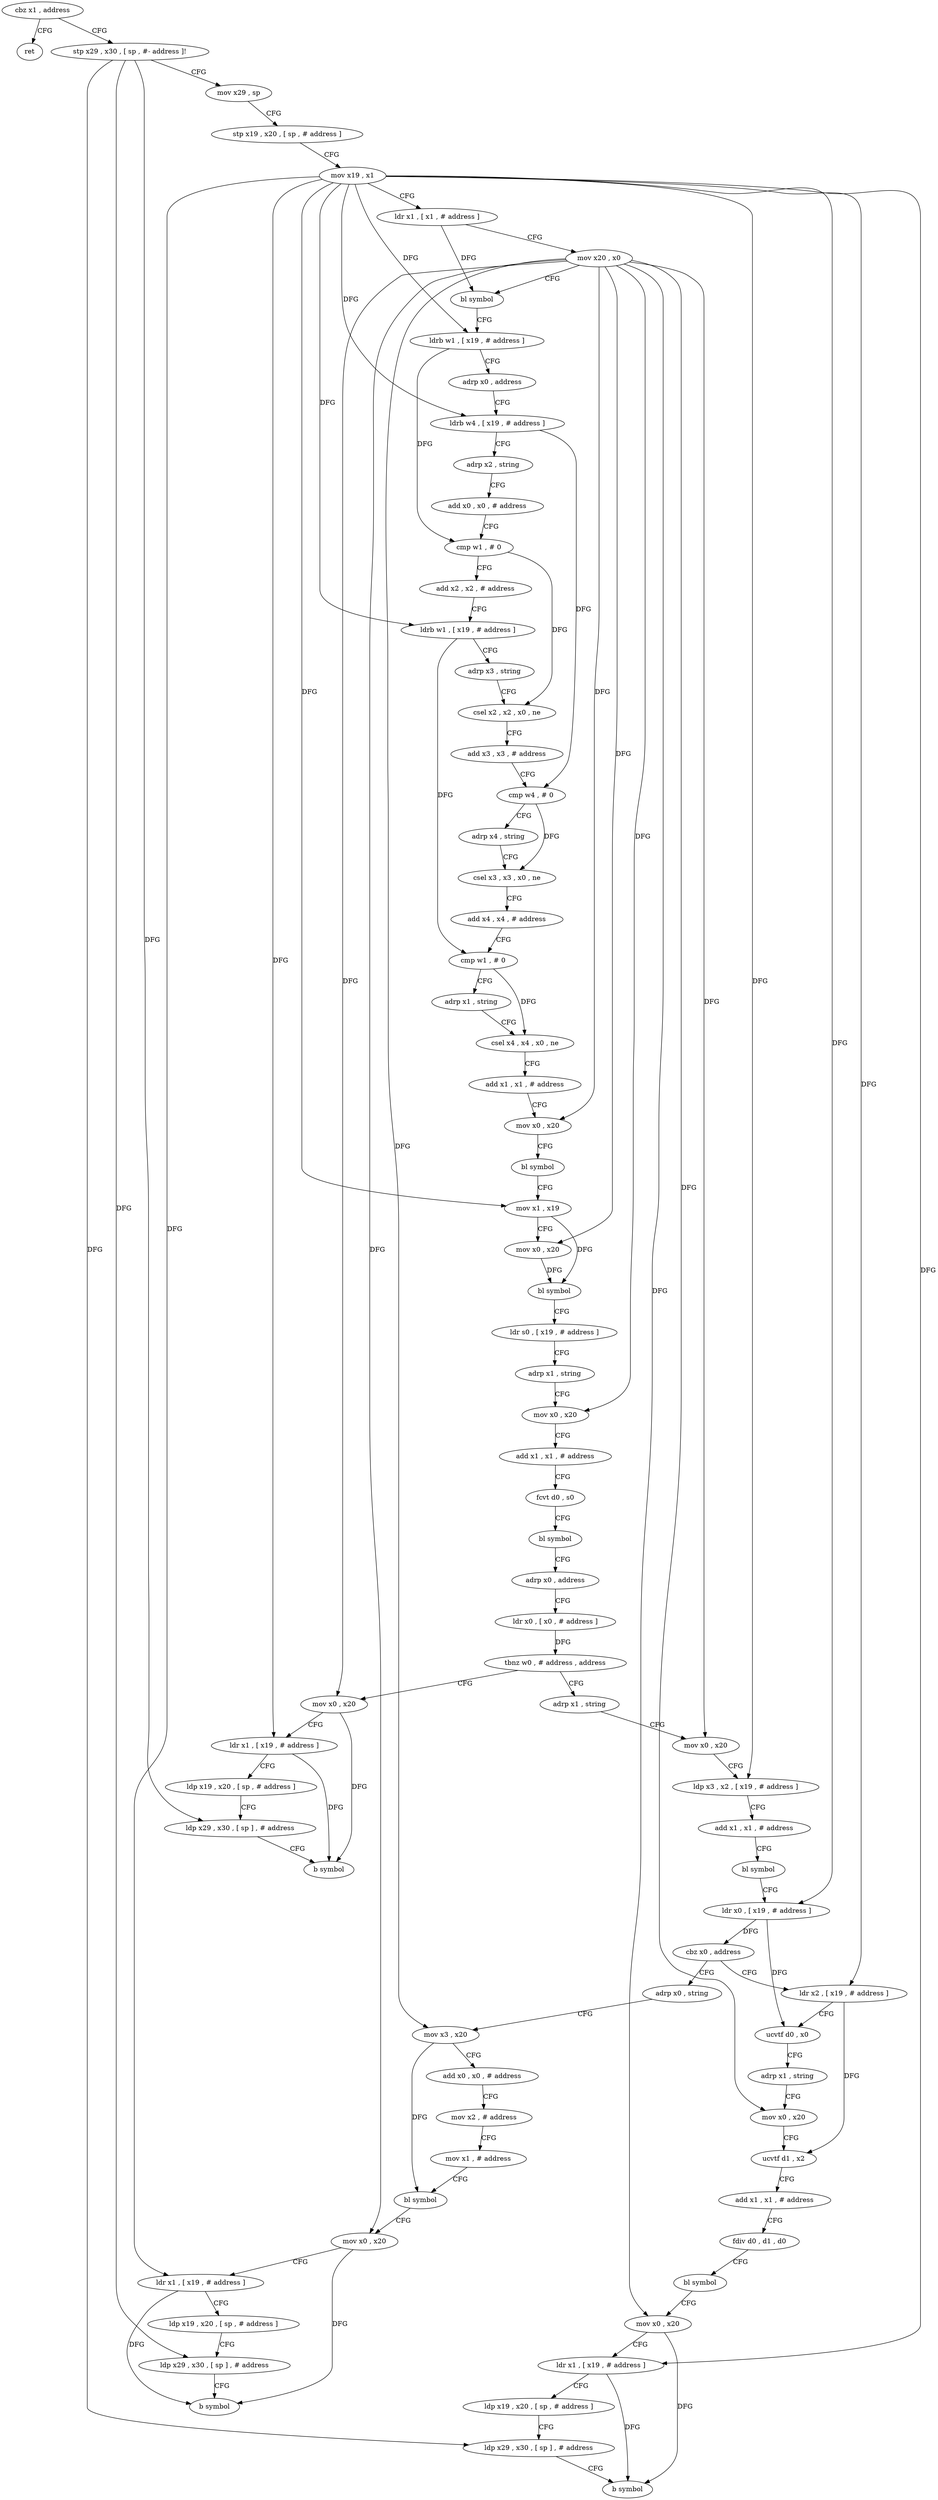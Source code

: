 digraph "func" {
"4218560" [label = "cbz x1 , address" ]
"4218824" [label = "ret" ]
"4218564" [label = "stp x29 , x30 , [ sp , #- address ]!" ]
"4218568" [label = "mov x29 , sp" ]
"4218572" [label = "stp x19 , x20 , [ sp , # address ]" ]
"4218576" [label = "mov x19 , x1" ]
"4218580" [label = "ldr x1 , [ x1 , # address ]" ]
"4218584" [label = "mov x20 , x0" ]
"4218588" [label = "bl symbol" ]
"4218592" [label = "ldrb w1 , [ x19 , # address ]" ]
"4218596" [label = "adrp x0 , address" ]
"4218600" [label = "ldrb w4 , [ x19 , # address ]" ]
"4218604" [label = "adrp x2 , string" ]
"4218608" [label = "add x0 , x0 , # address" ]
"4218612" [label = "cmp w1 , # 0" ]
"4218616" [label = "add x2 , x2 , # address" ]
"4218620" [label = "ldrb w1 , [ x19 , # address ]" ]
"4218624" [label = "adrp x3 , string" ]
"4218628" [label = "csel x2 , x2 , x0 , ne" ]
"4218632" [label = "add x3 , x3 , # address" ]
"4218636" [label = "cmp w4 , # 0" ]
"4218640" [label = "adrp x4 , string" ]
"4218644" [label = "csel x3 , x3 , x0 , ne" ]
"4218648" [label = "add x4 , x4 , # address" ]
"4218652" [label = "cmp w1 , # 0" ]
"4218656" [label = "adrp x1 , string" ]
"4218660" [label = "csel x4 , x4 , x0 , ne" ]
"4218664" [label = "add x1 , x1 , # address" ]
"4218668" [label = "mov x0 , x20" ]
"4218672" [label = "bl symbol" ]
"4218676" [label = "mov x1 , x19" ]
"4218680" [label = "mov x0 , x20" ]
"4218684" [label = "bl symbol" ]
"4218688" [label = "ldr s0 , [ x19 , # address ]" ]
"4218692" [label = "adrp x1 , string" ]
"4218696" [label = "mov x0 , x20" ]
"4218700" [label = "add x1 , x1 , # address" ]
"4218704" [label = "fcvt d0 , s0" ]
"4218708" [label = "bl symbol" ]
"4218712" [label = "adrp x0 , address" ]
"4218716" [label = "ldr x0 , [ x0 , # address ]" ]
"4218720" [label = "tbnz w0 , # address , address" ]
"4218744" [label = "adrp x1 , string" ]
"4218724" [label = "mov x0 , x20" ]
"4218748" [label = "mov x0 , x20" ]
"4218752" [label = "ldp x3 , x2 , [ x19 , # address ]" ]
"4218756" [label = "add x1 , x1 , # address" ]
"4218760" [label = "bl symbol" ]
"4218764" [label = "ldr x0 , [ x19 , # address ]" ]
"4218768" [label = "cbz x0 , address" ]
"4218832" [label = "adrp x0 , string" ]
"4218772" [label = "ldr x2 , [ x19 , # address ]" ]
"4218728" [label = "ldr x1 , [ x19 , # address ]" ]
"4218732" [label = "ldp x19 , x20 , [ sp , # address ]" ]
"4218736" [label = "ldp x29 , x30 , [ sp ] , # address" ]
"4218740" [label = "b symbol" ]
"4218836" [label = "mov x3 , x20" ]
"4218840" [label = "add x0 , x0 , # address" ]
"4218844" [label = "mov x2 , # address" ]
"4218848" [label = "mov x1 , # address" ]
"4218852" [label = "bl symbol" ]
"4218856" [label = "mov x0 , x20" ]
"4218860" [label = "ldr x1 , [ x19 , # address ]" ]
"4218864" [label = "ldp x19 , x20 , [ sp , # address ]" ]
"4218868" [label = "ldp x29 , x30 , [ sp ] , # address" ]
"4218872" [label = "b symbol" ]
"4218776" [label = "ucvtf d0 , x0" ]
"4218780" [label = "adrp x1 , string" ]
"4218784" [label = "mov x0 , x20" ]
"4218788" [label = "ucvtf d1 , x2" ]
"4218792" [label = "add x1 , x1 , # address" ]
"4218796" [label = "fdiv d0 , d1 , d0" ]
"4218800" [label = "bl symbol" ]
"4218804" [label = "mov x0 , x20" ]
"4218808" [label = "ldr x1 , [ x19 , # address ]" ]
"4218812" [label = "ldp x19 , x20 , [ sp , # address ]" ]
"4218816" [label = "ldp x29 , x30 , [ sp ] , # address" ]
"4218820" [label = "b symbol" ]
"4218560" -> "4218824" [ label = "CFG" ]
"4218560" -> "4218564" [ label = "CFG" ]
"4218564" -> "4218568" [ label = "CFG" ]
"4218564" -> "4218736" [ label = "DFG" ]
"4218564" -> "4218868" [ label = "DFG" ]
"4218564" -> "4218816" [ label = "DFG" ]
"4218568" -> "4218572" [ label = "CFG" ]
"4218572" -> "4218576" [ label = "CFG" ]
"4218576" -> "4218580" [ label = "CFG" ]
"4218576" -> "4218592" [ label = "DFG" ]
"4218576" -> "4218600" [ label = "DFG" ]
"4218576" -> "4218620" [ label = "DFG" ]
"4218576" -> "4218676" [ label = "DFG" ]
"4218576" -> "4218752" [ label = "DFG" ]
"4218576" -> "4218764" [ label = "DFG" ]
"4218576" -> "4218728" [ label = "DFG" ]
"4218576" -> "4218860" [ label = "DFG" ]
"4218576" -> "4218772" [ label = "DFG" ]
"4218576" -> "4218808" [ label = "DFG" ]
"4218580" -> "4218584" [ label = "CFG" ]
"4218580" -> "4218588" [ label = "DFG" ]
"4218584" -> "4218588" [ label = "CFG" ]
"4218584" -> "4218668" [ label = "DFG" ]
"4218584" -> "4218680" [ label = "DFG" ]
"4218584" -> "4218696" [ label = "DFG" ]
"4218584" -> "4218748" [ label = "DFG" ]
"4218584" -> "4218724" [ label = "DFG" ]
"4218584" -> "4218836" [ label = "DFG" ]
"4218584" -> "4218856" [ label = "DFG" ]
"4218584" -> "4218784" [ label = "DFG" ]
"4218584" -> "4218804" [ label = "DFG" ]
"4218588" -> "4218592" [ label = "CFG" ]
"4218592" -> "4218596" [ label = "CFG" ]
"4218592" -> "4218612" [ label = "DFG" ]
"4218596" -> "4218600" [ label = "CFG" ]
"4218600" -> "4218604" [ label = "CFG" ]
"4218600" -> "4218636" [ label = "DFG" ]
"4218604" -> "4218608" [ label = "CFG" ]
"4218608" -> "4218612" [ label = "CFG" ]
"4218612" -> "4218616" [ label = "CFG" ]
"4218612" -> "4218628" [ label = "DFG" ]
"4218616" -> "4218620" [ label = "CFG" ]
"4218620" -> "4218624" [ label = "CFG" ]
"4218620" -> "4218652" [ label = "DFG" ]
"4218624" -> "4218628" [ label = "CFG" ]
"4218628" -> "4218632" [ label = "CFG" ]
"4218632" -> "4218636" [ label = "CFG" ]
"4218636" -> "4218640" [ label = "CFG" ]
"4218636" -> "4218644" [ label = "DFG" ]
"4218640" -> "4218644" [ label = "CFG" ]
"4218644" -> "4218648" [ label = "CFG" ]
"4218648" -> "4218652" [ label = "CFG" ]
"4218652" -> "4218656" [ label = "CFG" ]
"4218652" -> "4218660" [ label = "DFG" ]
"4218656" -> "4218660" [ label = "CFG" ]
"4218660" -> "4218664" [ label = "CFG" ]
"4218664" -> "4218668" [ label = "CFG" ]
"4218668" -> "4218672" [ label = "CFG" ]
"4218672" -> "4218676" [ label = "CFG" ]
"4218676" -> "4218680" [ label = "CFG" ]
"4218676" -> "4218684" [ label = "DFG" ]
"4218680" -> "4218684" [ label = "DFG" ]
"4218684" -> "4218688" [ label = "CFG" ]
"4218688" -> "4218692" [ label = "CFG" ]
"4218692" -> "4218696" [ label = "CFG" ]
"4218696" -> "4218700" [ label = "CFG" ]
"4218700" -> "4218704" [ label = "CFG" ]
"4218704" -> "4218708" [ label = "CFG" ]
"4218708" -> "4218712" [ label = "CFG" ]
"4218712" -> "4218716" [ label = "CFG" ]
"4218716" -> "4218720" [ label = "DFG" ]
"4218720" -> "4218744" [ label = "CFG" ]
"4218720" -> "4218724" [ label = "CFG" ]
"4218744" -> "4218748" [ label = "CFG" ]
"4218724" -> "4218728" [ label = "CFG" ]
"4218724" -> "4218740" [ label = "DFG" ]
"4218748" -> "4218752" [ label = "CFG" ]
"4218752" -> "4218756" [ label = "CFG" ]
"4218756" -> "4218760" [ label = "CFG" ]
"4218760" -> "4218764" [ label = "CFG" ]
"4218764" -> "4218768" [ label = "DFG" ]
"4218764" -> "4218776" [ label = "DFG" ]
"4218768" -> "4218832" [ label = "CFG" ]
"4218768" -> "4218772" [ label = "CFG" ]
"4218832" -> "4218836" [ label = "CFG" ]
"4218772" -> "4218776" [ label = "CFG" ]
"4218772" -> "4218788" [ label = "DFG" ]
"4218728" -> "4218732" [ label = "CFG" ]
"4218728" -> "4218740" [ label = "DFG" ]
"4218732" -> "4218736" [ label = "CFG" ]
"4218736" -> "4218740" [ label = "CFG" ]
"4218836" -> "4218840" [ label = "CFG" ]
"4218836" -> "4218852" [ label = "DFG" ]
"4218840" -> "4218844" [ label = "CFG" ]
"4218844" -> "4218848" [ label = "CFG" ]
"4218848" -> "4218852" [ label = "CFG" ]
"4218852" -> "4218856" [ label = "CFG" ]
"4218856" -> "4218860" [ label = "CFG" ]
"4218856" -> "4218872" [ label = "DFG" ]
"4218860" -> "4218864" [ label = "CFG" ]
"4218860" -> "4218872" [ label = "DFG" ]
"4218864" -> "4218868" [ label = "CFG" ]
"4218868" -> "4218872" [ label = "CFG" ]
"4218776" -> "4218780" [ label = "CFG" ]
"4218780" -> "4218784" [ label = "CFG" ]
"4218784" -> "4218788" [ label = "CFG" ]
"4218788" -> "4218792" [ label = "CFG" ]
"4218792" -> "4218796" [ label = "CFG" ]
"4218796" -> "4218800" [ label = "CFG" ]
"4218800" -> "4218804" [ label = "CFG" ]
"4218804" -> "4218808" [ label = "CFG" ]
"4218804" -> "4218820" [ label = "DFG" ]
"4218808" -> "4218812" [ label = "CFG" ]
"4218808" -> "4218820" [ label = "DFG" ]
"4218812" -> "4218816" [ label = "CFG" ]
"4218816" -> "4218820" [ label = "CFG" ]
}
